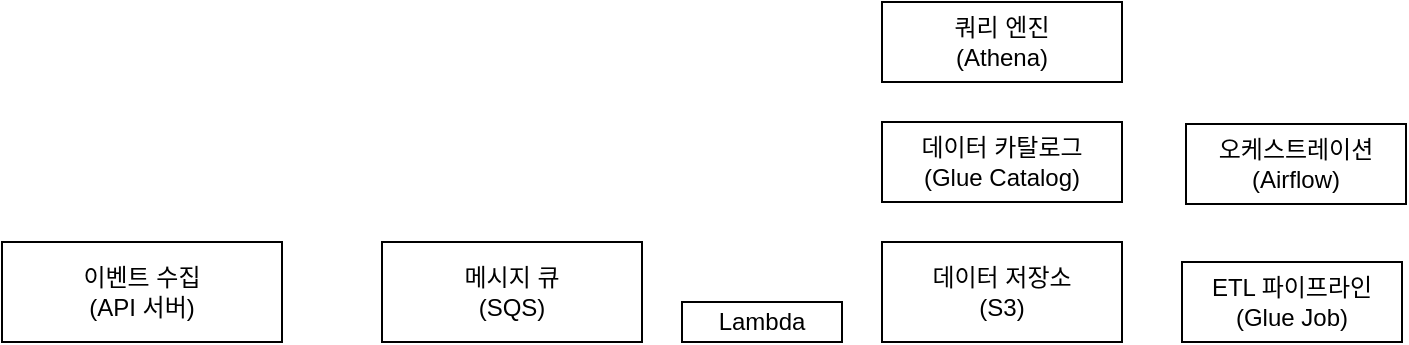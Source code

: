 <mxfile version="26.2.14">
  <diagram name="페이지-1" id="4-Lb67SdzFMOUYUuRfFv">
    <mxGraphModel dx="1356" dy="800" grid="1" gridSize="10" guides="1" tooltips="1" connect="1" arrows="1" fold="1" page="1" pageScale="1" pageWidth="827" pageHeight="1169" math="0" shadow="0">
      <root>
        <mxCell id="0" />
        <mxCell id="1" parent="0" />
        <mxCell id="h7YVWrTTgNY-4MRIAwYg-1" value="&lt;div&gt;이벤트 수집&lt;/div&gt;&lt;div&gt;(API 서버)&lt;/div&gt;" style="rounded=0;whiteSpace=wrap;html=1;" vertex="1" parent="1">
          <mxGeometry x="60" y="160" width="140" height="50" as="geometry" />
        </mxCell>
        <mxCell id="h7YVWrTTgNY-4MRIAwYg-2" value="메시지 큐&lt;br&gt;(SQS)" style="rounded=0;whiteSpace=wrap;html=1;" vertex="1" parent="1">
          <mxGeometry x="250" y="160" width="130" height="50" as="geometry" />
        </mxCell>
        <mxCell id="h7YVWrTTgNY-4MRIAwYg-3" value="Lambda" style="rounded=0;whiteSpace=wrap;html=1;" vertex="1" parent="1">
          <mxGeometry x="400" y="190" width="80" height="20" as="geometry" />
        </mxCell>
        <mxCell id="h7YVWrTTgNY-4MRIAwYg-4" value="&lt;div&gt;데이터 저장소&lt;/div&gt;&lt;div&gt;(S3)&lt;/div&gt;" style="rounded=0;whiteSpace=wrap;html=1;" vertex="1" parent="1">
          <mxGeometry x="500" y="160" width="120" height="50" as="geometry" />
        </mxCell>
        <mxCell id="h7YVWrTTgNY-4MRIAwYg-5" value="&lt;div&gt;데이터 카탈로그&lt;/div&gt;&lt;div&gt;(Glue Catalog)&lt;/div&gt;" style="rounded=0;whiteSpace=wrap;html=1;" vertex="1" parent="1">
          <mxGeometry x="500" y="100" width="120" height="40" as="geometry" />
        </mxCell>
        <mxCell id="h7YVWrTTgNY-4MRIAwYg-6" value="&lt;div&gt;ETL 파이프라인&lt;/div&gt;&lt;div&gt;(Glue Job)&lt;/div&gt;" style="rounded=0;whiteSpace=wrap;html=1;" vertex="1" parent="1">
          <mxGeometry x="650" y="170" width="110" height="40" as="geometry" />
        </mxCell>
        <mxCell id="h7YVWrTTgNY-4MRIAwYg-7" value="&lt;div&gt;쿼리 엔진&lt;/div&gt;&lt;div&gt;(Athena)&lt;/div&gt;" style="rounded=0;whiteSpace=wrap;html=1;" vertex="1" parent="1">
          <mxGeometry x="500" y="40" width="120" height="40" as="geometry" />
        </mxCell>
        <mxCell id="h7YVWrTTgNY-4MRIAwYg-8" value="&lt;div&gt;오케스트레이션&lt;/div&gt;&lt;div&gt;(Airflow)&lt;/div&gt;" style="rounded=0;whiteSpace=wrap;html=1;" vertex="1" parent="1">
          <mxGeometry x="652" y="101" width="110" height="40" as="geometry" />
        </mxCell>
      </root>
    </mxGraphModel>
  </diagram>
</mxfile>
